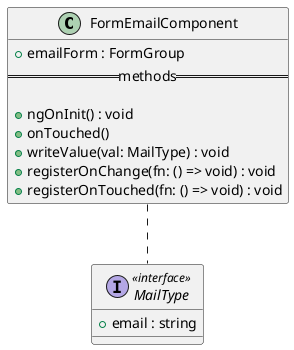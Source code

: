 @startuml FormEmailComponent diagram
class FormEmailComponent {
  + emailForm : FormGroup
  ==methods==

  + ngOnInit() : void
  + onTouched()
  + writeValue(val: MailType) : void
  + registerOnChange(fn: () => void) : void
  + registerOnTouched(fn: () => void) : void
}

interface MailType <<interface>> {
  + email : string
}

FormEmailComponent .. MailType
@enduml
